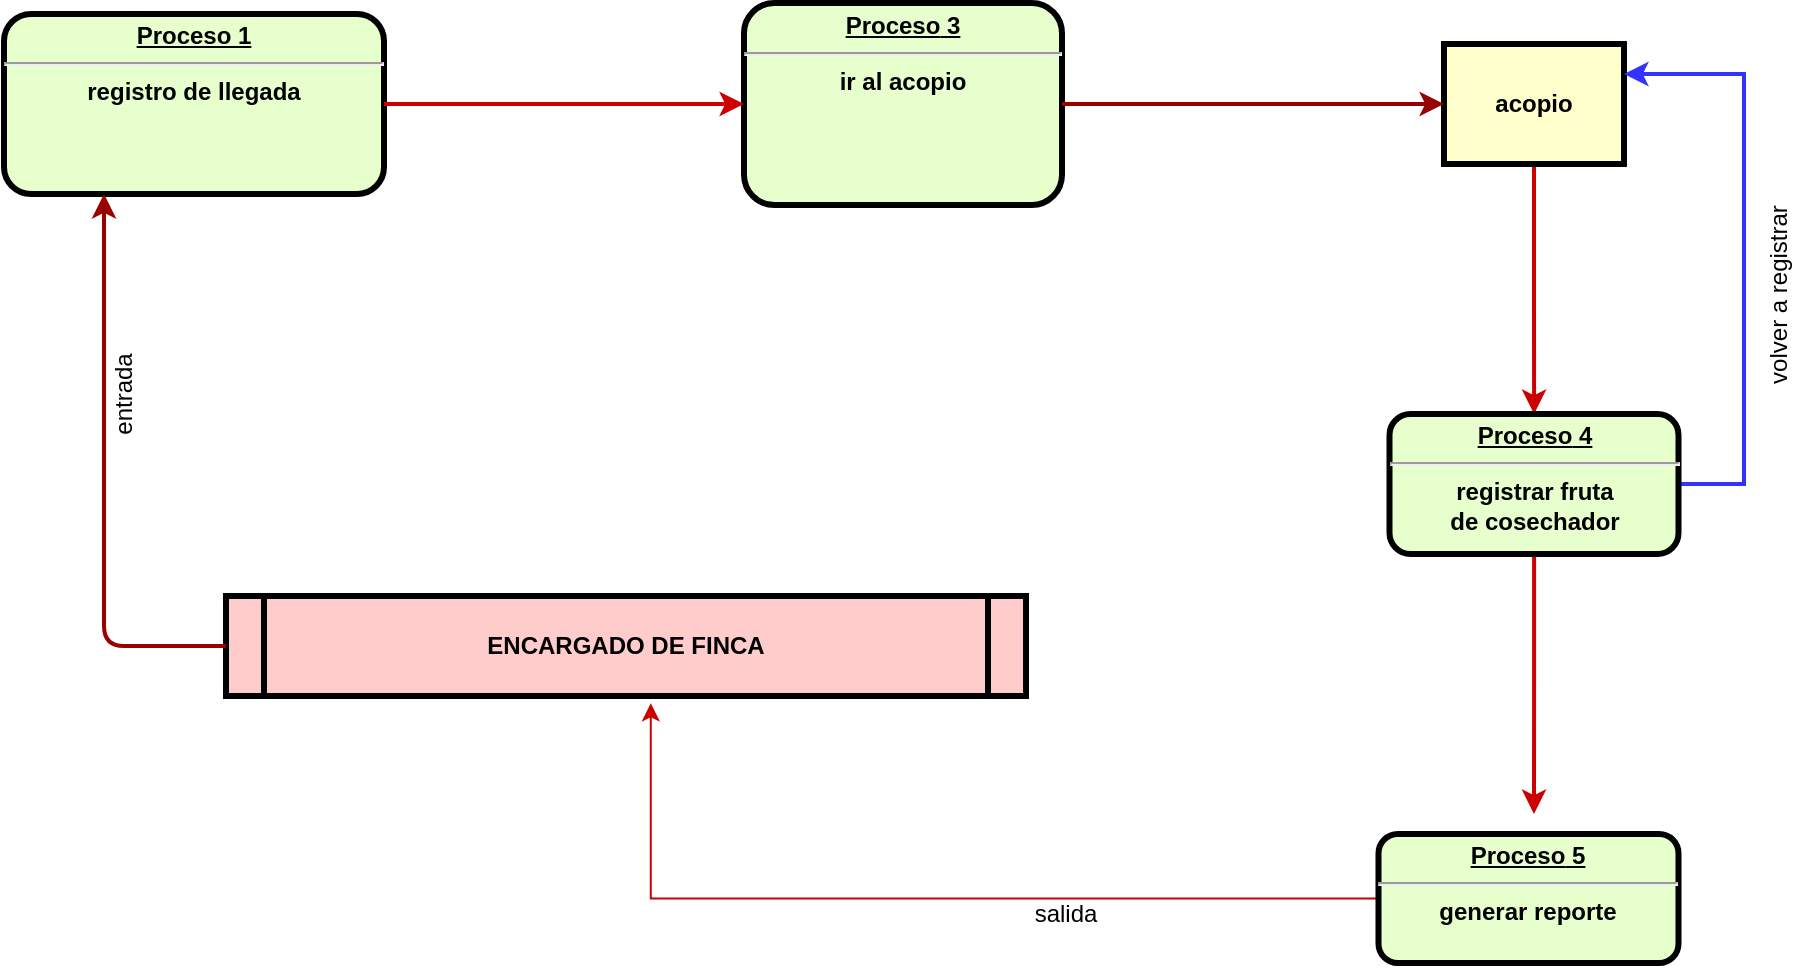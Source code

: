 <mxfile version="13.10.0" type="github">
  <diagram name="Page-1" id="c7558073-3199-34d8-9f00-42111426c3f3">
    <mxGraphModel dx="1098" dy="668" grid="1" gridSize="10" guides="1" tooltips="1" connect="1" arrows="1" fold="1" page="1" pageScale="1" pageWidth="826" pageHeight="1169" background="#ffffff" math="0" shadow="0">
      <root>
        <mxCell id="0" />
        <mxCell id="1" parent="0" />
        <mxCell id="5" value="ENCARGADO DE FINCA" style="shape=process;whiteSpace=wrap;align=center;verticalAlign=middle;size=0.048;fontStyle=1;strokeWidth=3;fillColor=#FFCCCC" parent="1" vertex="1">
          <mxGeometry x="201.0" y="391" width="400" height="50" as="geometry" />
        </mxCell>
        <mxCell id="6" value="&lt;p style=&quot;margin: 0px ; margin-top: 4px ; text-align: center ; text-decoration: underline&quot;&gt;&lt;strong&gt;Proceso 1&lt;br&gt;&lt;/strong&gt;&lt;/p&gt;&lt;hr&gt;registro de llegada" style="verticalAlign=middle;align=center;overflow=fill;fontSize=12;fontFamily=Helvetica;html=1;rounded=1;fontStyle=1;strokeWidth=3;fillColor=#E6FFCC" parent="1" vertex="1">
          <mxGeometry x="90" y="100" width="190" height="90" as="geometry" />
        </mxCell>
        <mxCell id="7" value="&lt;p style=&quot;margin: 0px ; margin-top: 4px ; text-align: center ; text-decoration: underline&quot;&gt;&lt;strong&gt;&lt;strong&gt;Proceso&lt;/strong&gt; 3&lt;br&gt;&lt;/strong&gt;&lt;/p&gt;&lt;hr&gt;ir al acopio" style="verticalAlign=middle;align=center;overflow=fill;fontSize=12;fontFamily=Helvetica;html=1;rounded=1;fontStyle=1;strokeWidth=3;fillColor=#E6FFCC" parent="1" vertex="1">
          <mxGeometry x="460" y="94.5" width="159" height="101" as="geometry" />
        </mxCell>
        <mxCell id="14oaZlt_S0yzScfapY4K-103" style="edgeStyle=orthogonalEdgeStyle;rounded=0;orthogonalLoop=1;jettySize=auto;html=1;fillColor=#f8cecc;strokeWidth=2;strokeColor=#CC0000;" parent="1" source="6" target="7" edge="1">
          <mxGeometry relative="1" as="geometry">
            <mxPoint x="520" y="145" as="sourcePoint" />
          </mxGeometry>
        </mxCell>
        <mxCell id="4uDtBU_T6AtjZdqcUt8F-71" style="edgeStyle=orthogonalEdgeStyle;rounded=0;orthogonalLoop=1;jettySize=auto;html=1;strokeColor=#CC0000;strokeWidth=2;" edge="1" parent="1" source="12" target="4uDtBU_T6AtjZdqcUt8F-68">
          <mxGeometry relative="1" as="geometry" />
        </mxCell>
        <mxCell id="12" value="acopio" style="whiteSpace=wrap;align=center;verticalAlign=middle;fontStyle=1;strokeWidth=3;fillColor=#FFFFCC" parent="1" vertex="1">
          <mxGeometry x="810" y="115.0" width="90" height="60" as="geometry" />
        </mxCell>
        <mxCell id="58" value="" style="edgeStyle=elbowEdgeStyle;elbow=horizontal;strokeColor=#990000;strokeWidth=2" parent="1" source="5" target="6" edge="1">
          <mxGeometry width="100" height="100" relative="1" as="geometry">
            <mxPoint x="380" y="370" as="sourcePoint" />
            <mxPoint x="480" y="270" as="targetPoint" />
            <Array as="points">
              <mxPoint x="140" y="340" />
              <mxPoint x="390" y="310" />
              <mxPoint x="405" y="300" />
              <mxPoint x="440" y="310" />
            </Array>
          </mxGeometry>
        </mxCell>
        <mxCell id="67" value="" style="edgeStyle=elbowEdgeStyle;elbow=horizontal;strokeColor=#990000;strokeWidth=2" parent="1" source="7" target="12" edge="1">
          <mxGeometry width="100" height="100" relative="1" as="geometry">
            <mxPoint x="660.0" y="360" as="sourcePoint" />
            <mxPoint x="760.0" y="260" as="targetPoint" />
          </mxGeometry>
        </mxCell>
        <mxCell id="4uDtBU_T6AtjZdqcUt8F-78" style="edgeStyle=orthogonalEdgeStyle;rounded=0;orthogonalLoop=1;jettySize=auto;html=1;entryX=0.531;entryY=1.073;entryDx=0;entryDy=0;entryPerimeter=0;strokeColor=#CC0000;" edge="1" parent="1" source="14oaZlt_S0yzScfapY4K-105" target="5">
          <mxGeometry relative="1" as="geometry" />
        </mxCell>
        <mxCell id="14oaZlt_S0yzScfapY4K-105" value="&lt;p style=&quot;margin: 0px ; margin-top: 4px ; text-align: center ; text-decoration: underline&quot;&gt;&lt;strong&gt;&lt;strong&gt;Proceso&lt;/strong&gt; 5&lt;br&gt;&lt;/strong&gt;&lt;/p&gt;&lt;hr&gt;generar reporte" style="verticalAlign=middle;align=center;overflow=fill;fontSize=12;fontFamily=Helvetica;html=1;rounded=1;fontStyle=1;strokeWidth=3;fillColor=#E6FFCC" parent="1" vertex="1">
          <mxGeometry x="777.25" y="510" width="150" height="64.5" as="geometry" />
        </mxCell>
        <mxCell id="14oaZlt_S0yzScfapY4K-111" value="entrada" style="text;html=1;strokeColor=none;fillColor=none;align=center;verticalAlign=middle;whiteSpace=wrap;rounded=0;rotation=-90;" parent="1" vertex="1">
          <mxGeometry x="130" y="280" width="40" height="20" as="geometry" />
        </mxCell>
        <mxCell id="14oaZlt_S0yzScfapY4K-112" value="salida" style="text;html=1;strokeColor=none;fillColor=none;align=center;verticalAlign=middle;whiteSpace=wrap;rounded=0;rotation=0;" parent="1" vertex="1">
          <mxGeometry x="601" y="540" width="40" height="20" as="geometry" />
        </mxCell>
        <mxCell id="4uDtBU_T6AtjZdqcUt8F-79" style="edgeStyle=orthogonalEdgeStyle;rounded=0;orthogonalLoop=1;jettySize=auto;html=1;exitX=1;exitY=0.5;exitDx=0;exitDy=0;entryX=1;entryY=0.25;entryDx=0;entryDy=0;strokeColor=#3333FF;strokeWidth=2;" edge="1" parent="1" source="4uDtBU_T6AtjZdqcUt8F-68" target="12">
          <mxGeometry relative="1" as="geometry">
            <Array as="points">
              <mxPoint x="960" y="335" />
              <mxPoint x="960" y="130" />
            </Array>
          </mxGeometry>
        </mxCell>
        <mxCell id="4uDtBU_T6AtjZdqcUt8F-82" style="edgeStyle=orthogonalEdgeStyle;rounded=0;orthogonalLoop=1;jettySize=auto;html=1;strokeWidth=2;strokeColor=#CC0000;" edge="1" parent="1" source="4uDtBU_T6AtjZdqcUt8F-68">
          <mxGeometry relative="1" as="geometry">
            <mxPoint x="855" y="500" as="targetPoint" />
          </mxGeometry>
        </mxCell>
        <mxCell id="4uDtBU_T6AtjZdqcUt8F-68" value="&lt;p style=&quot;margin: 0px ; margin-top: 4px ; text-align: center ; text-decoration: underline&quot;&gt;&lt;strong&gt;&lt;strong&gt;Proceso&lt;/strong&gt; 4&lt;br&gt;&lt;/strong&gt;&lt;/p&gt;&lt;hr&gt;&lt;div&gt;registrar fruta&lt;/div&gt;&lt;div&gt;de cosechador&lt;br&gt;&lt;/div&gt;" style="verticalAlign=middle;align=center;overflow=fill;fontSize=12;fontFamily=Helvetica;html=1;rounded=1;fontStyle=1;strokeWidth=3;fillColor=#E6FFCC" vertex="1" parent="1">
          <mxGeometry x="782.75" y="300" width="144.5" height="70" as="geometry" />
        </mxCell>
        <mxCell id="4uDtBU_T6AtjZdqcUt8F-76" value="volver a registrar" style="text;html=1;strokeColor=none;fillColor=none;align=center;verticalAlign=middle;whiteSpace=wrap;rounded=0;rotation=-90;strokeWidth=3;" vertex="1" parent="1">
          <mxGeometry x="927.25" y="230" width="100" height="20" as="geometry" />
        </mxCell>
      </root>
    </mxGraphModel>
  </diagram>
</mxfile>
